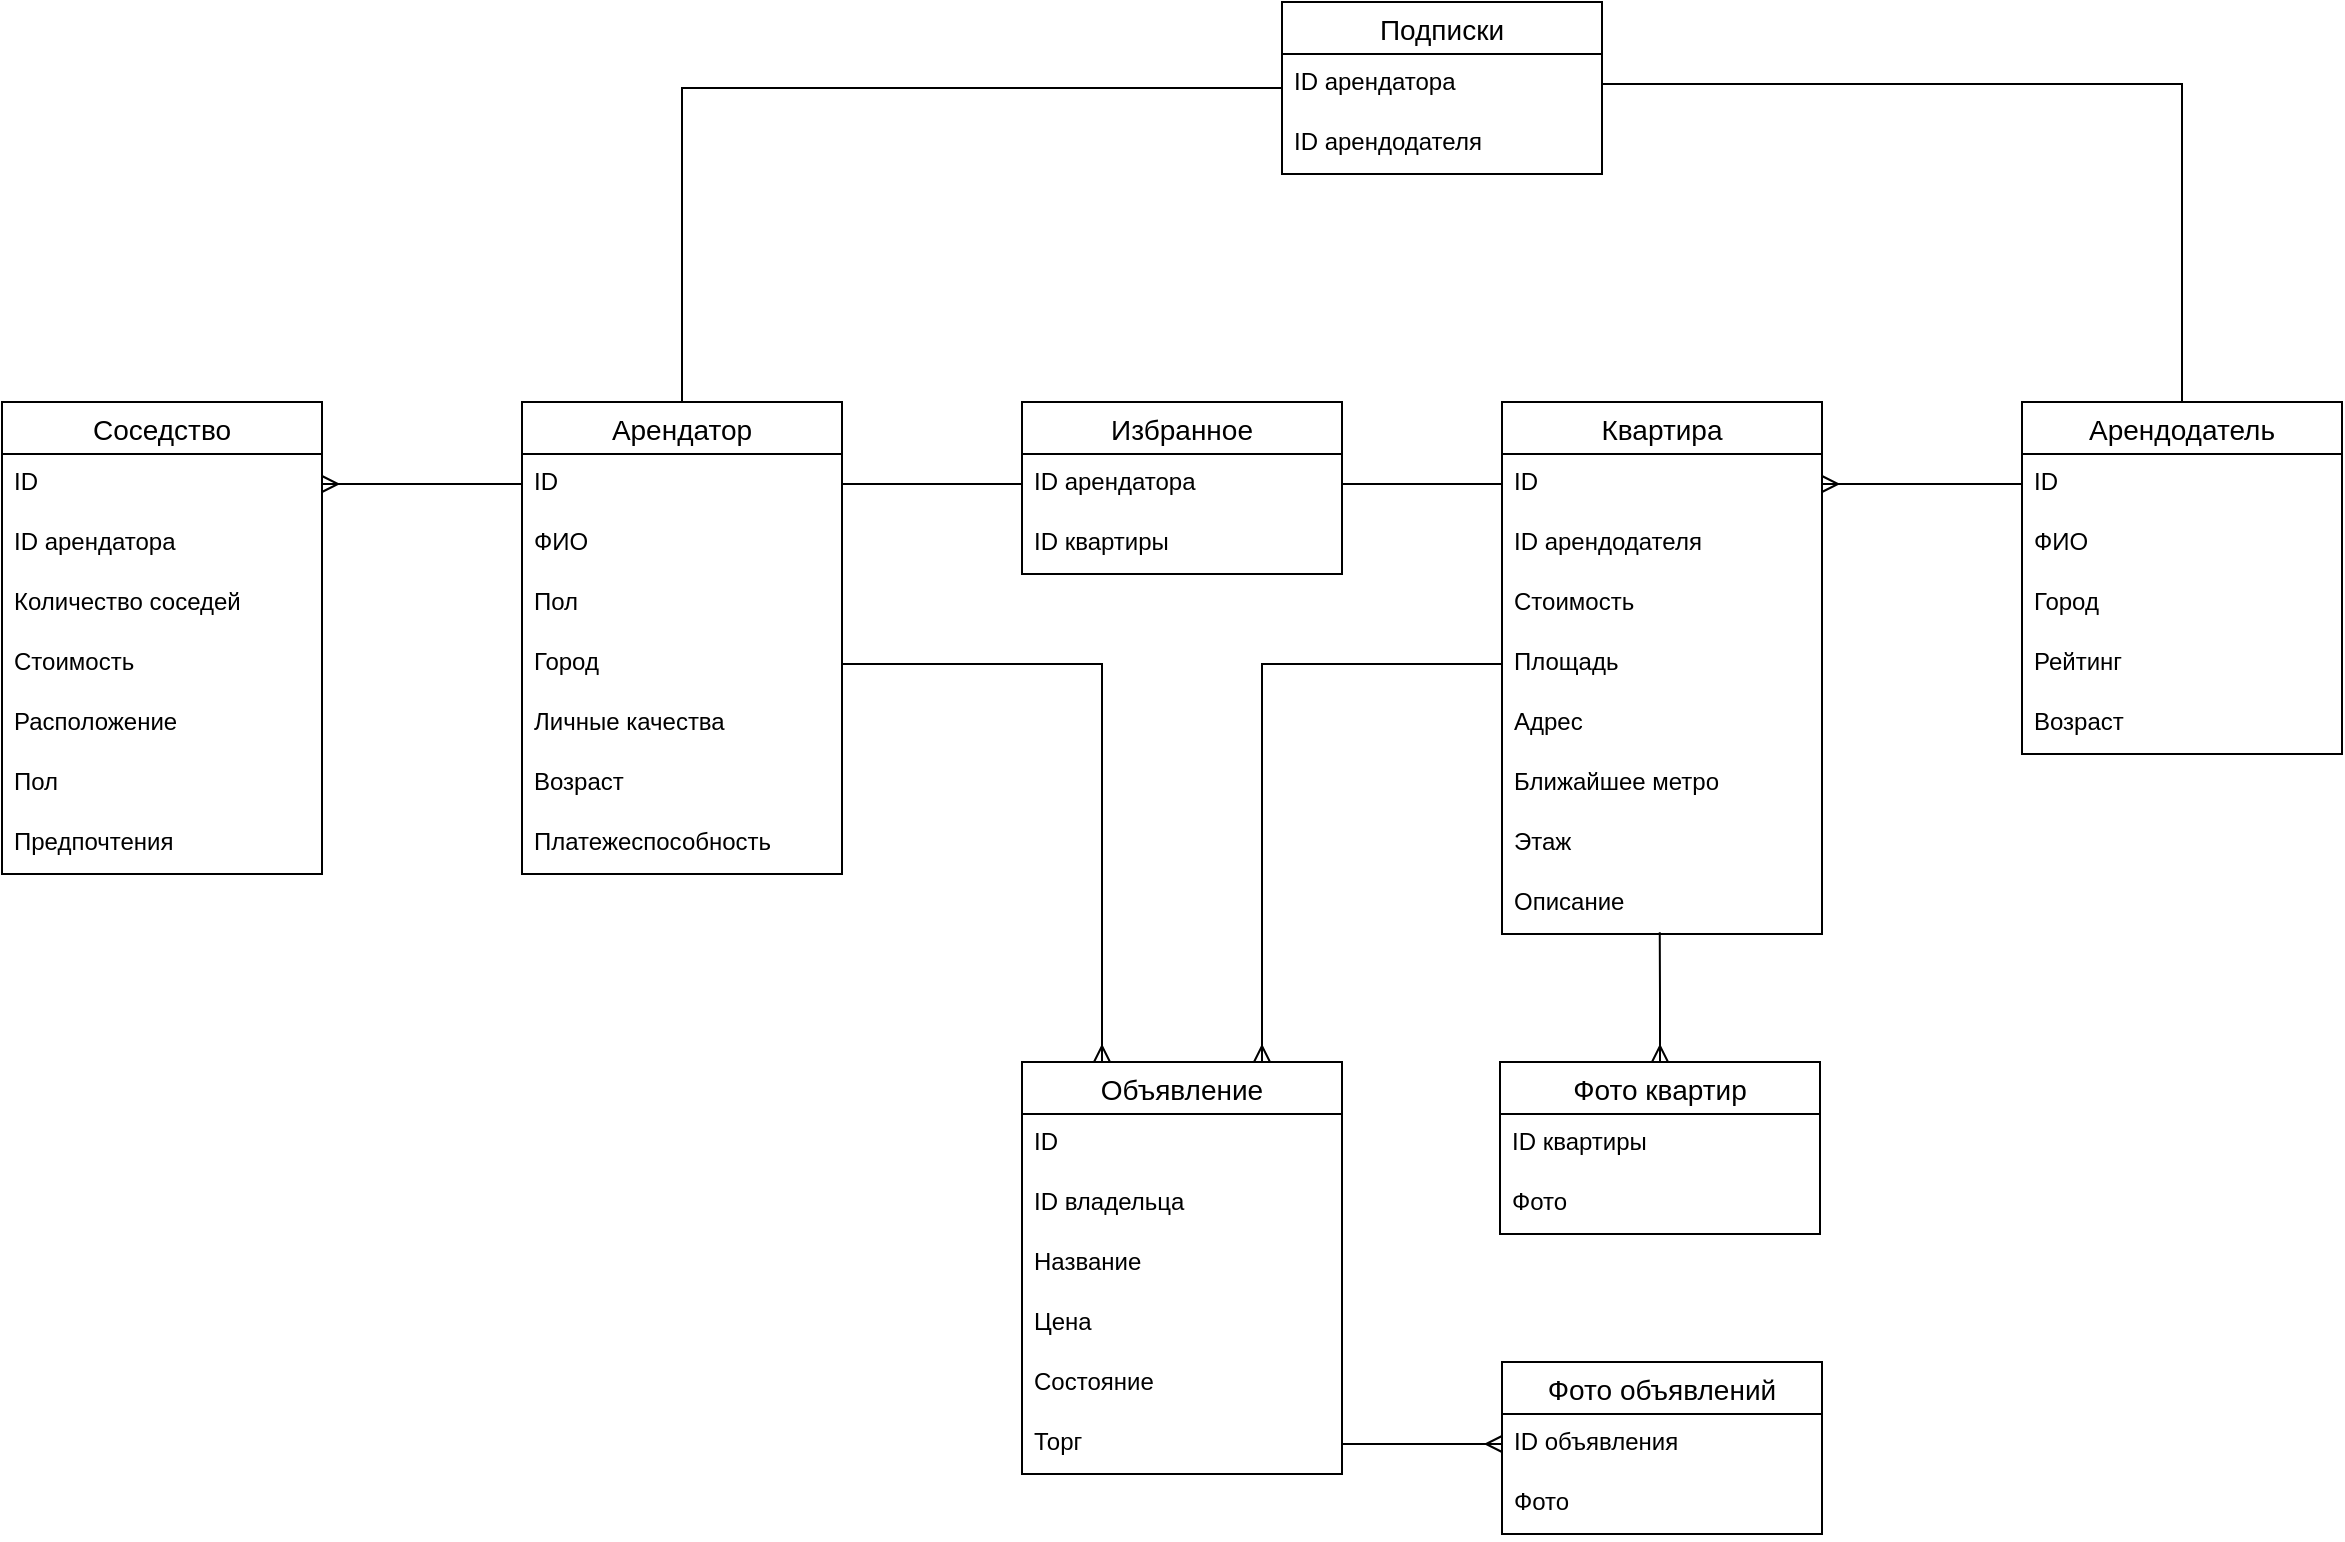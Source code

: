 <mxfile version="18.0.3" type="device" pages="3"><diagram id="zjkPYd_vIy5yPjEXHrSp" name="Страница 1"><mxGraphModel dx="2807" dy="643" grid="1" gridSize="10" guides="1" tooltips="1" connect="1" arrows="1" fold="1" page="1" pageScale="1" pageWidth="827" pageHeight="1169" math="0" shadow="0"><root><mxCell id="0"/><mxCell id="1" parent="0"/><mxCell id="1u8tI0p4ow4ukdIP2_q--1" value="Квартира" style="swimlane;fontStyle=0;childLayout=stackLayout;horizontal=1;startSize=26;horizontalStack=0;resizeParent=1;resizeParentMax=0;resizeLast=0;collapsible=1;marginBottom=0;align=center;fontSize=14;" parent="1" vertex="1"><mxGeometry x="-100" y="370" width="160" height="266" as="geometry"/></mxCell><mxCell id="1u8tI0p4ow4ukdIP2_q--3" value="ID" style="text;strokeColor=none;fillColor=none;spacingLeft=4;spacingRight=4;overflow=hidden;rotatable=0;points=[[0,0.5],[1,0.5]];portConstraint=eastwest;fontSize=12;" parent="1u8tI0p4ow4ukdIP2_q--1" vertex="1"><mxGeometry y="26" width="160" height="30" as="geometry"/></mxCell><mxCell id="1u8tI0p4ow4ukdIP2_q--48" value="ID арендодателя" style="text;strokeColor=none;fillColor=none;spacingLeft=4;spacingRight=4;overflow=hidden;rotatable=0;points=[[0,0.5],[1,0.5]];portConstraint=eastwest;fontSize=12;" parent="1u8tI0p4ow4ukdIP2_q--1" vertex="1"><mxGeometry y="56" width="160" height="30" as="geometry"/></mxCell><mxCell id="1u8tI0p4ow4ukdIP2_q--35" value="Стоимость" style="text;strokeColor=none;fillColor=none;spacingLeft=4;spacingRight=4;overflow=hidden;rotatable=0;points=[[0,0.5],[1,0.5]];portConstraint=eastwest;fontSize=12;" parent="1u8tI0p4ow4ukdIP2_q--1" vertex="1"><mxGeometry y="86" width="160" height="30" as="geometry"/></mxCell><mxCell id="1u8tI0p4ow4ukdIP2_q--4" value="Площадь" style="text;strokeColor=none;fillColor=none;spacingLeft=4;spacingRight=4;overflow=hidden;rotatable=0;points=[[0,0.5],[1,0.5]];portConstraint=eastwest;fontSize=12;" parent="1u8tI0p4ow4ukdIP2_q--1" vertex="1"><mxGeometry y="116" width="160" height="30" as="geometry"/></mxCell><mxCell id="1u8tI0p4ow4ukdIP2_q--38" value="Адрес" style="text;strokeColor=none;fillColor=none;spacingLeft=4;spacingRight=4;overflow=hidden;rotatable=0;points=[[0,0.5],[1,0.5]];portConstraint=eastwest;fontSize=12;" parent="1u8tI0p4ow4ukdIP2_q--1" vertex="1"><mxGeometry y="146" width="160" height="30" as="geometry"/></mxCell><mxCell id="1u8tI0p4ow4ukdIP2_q--39" value="Ближайшее метро" style="text;strokeColor=none;fillColor=none;spacingLeft=4;spacingRight=4;overflow=hidden;rotatable=0;points=[[0,0.5],[1,0.5]];portConstraint=eastwest;fontSize=12;" parent="1u8tI0p4ow4ukdIP2_q--1" vertex="1"><mxGeometry y="176" width="160" height="30" as="geometry"/></mxCell><mxCell id="1u8tI0p4ow4ukdIP2_q--40" value="Этаж" style="text;strokeColor=none;fillColor=none;spacingLeft=4;spacingRight=4;overflow=hidden;rotatable=0;points=[[0,0.5],[1,0.5]];portConstraint=eastwest;fontSize=12;" parent="1u8tI0p4ow4ukdIP2_q--1" vertex="1"><mxGeometry y="206" width="160" height="30" as="geometry"/></mxCell><mxCell id="1u8tI0p4ow4ukdIP2_q--41" value="Описание" style="text;strokeColor=none;fillColor=none;spacingLeft=4;spacingRight=4;overflow=hidden;rotatable=0;points=[[0,0.5],[1,0.5]];portConstraint=eastwest;fontSize=12;" parent="1u8tI0p4ow4ukdIP2_q--1" vertex="1"><mxGeometry y="236" width="160" height="30" as="geometry"/></mxCell><mxCell id="1u8tI0p4ow4ukdIP2_q--66" style="edgeStyle=orthogonalEdgeStyle;rounded=0;orthogonalLoop=1;jettySize=auto;html=1;exitX=0.5;exitY=0;exitDx=0;exitDy=0;entryX=0;entryY=0.5;entryDx=0;entryDy=0;startArrow=none;startFill=0;endArrow=none;endFill=0;" parent="1" source="1u8tI0p4ow4ukdIP2_q--5" target="1u8tI0p4ow4ukdIP2_q--43" edge="1"><mxGeometry relative="1" as="geometry"/></mxCell><mxCell id="1u8tI0p4ow4ukdIP2_q--5" value="Арендатор" style="swimlane;fontStyle=0;childLayout=stackLayout;horizontal=1;startSize=26;horizontalStack=0;resizeParent=1;resizeParentMax=0;resizeLast=0;collapsible=1;marginBottom=0;align=center;fontSize=14;" parent="1" vertex="1"><mxGeometry x="-590" y="370" width="160" height="236" as="geometry"/></mxCell><mxCell id="1u8tI0p4ow4ukdIP2_q--6" value="ID" style="text;strokeColor=none;fillColor=none;spacingLeft=4;spacingRight=4;overflow=hidden;rotatable=0;points=[[0,0.5],[1,0.5]];portConstraint=eastwest;fontSize=12;" parent="1u8tI0p4ow4ukdIP2_q--5" vertex="1"><mxGeometry y="26" width="160" height="30" as="geometry"/></mxCell><mxCell id="1u8tI0p4ow4ukdIP2_q--36" value="ФИО" style="text;strokeColor=none;fillColor=none;spacingLeft=4;spacingRight=4;overflow=hidden;rotatable=0;points=[[0,0.5],[1,0.5]];portConstraint=eastwest;fontSize=12;" parent="1u8tI0p4ow4ukdIP2_q--5" vertex="1"><mxGeometry y="56" width="160" height="30" as="geometry"/></mxCell><mxCell id="1u8tI0p4ow4ukdIP2_q--8" value="Пол" style="text;strokeColor=none;fillColor=none;spacingLeft=4;spacingRight=4;overflow=hidden;rotatable=0;points=[[0,0.5],[1,0.5]];portConstraint=eastwest;fontSize=12;" parent="1u8tI0p4ow4ukdIP2_q--5" vertex="1"><mxGeometry y="86" width="160" height="30" as="geometry"/></mxCell><mxCell id="1u8tI0p4ow4ukdIP2_q--25" value="Город" style="text;strokeColor=none;fillColor=none;spacingLeft=4;spacingRight=4;overflow=hidden;rotatable=0;points=[[0,0.5],[1,0.5]];portConstraint=eastwest;fontSize=12;" parent="1u8tI0p4ow4ukdIP2_q--5" vertex="1"><mxGeometry y="116" width="160" height="30" as="geometry"/></mxCell><mxCell id="1u8tI0p4ow4ukdIP2_q--26" value="Личные качества" style="text;strokeColor=none;fillColor=none;spacingLeft=4;spacingRight=4;overflow=hidden;rotatable=0;points=[[0,0.5],[1,0.5]];portConstraint=eastwest;fontSize=12;" parent="1u8tI0p4ow4ukdIP2_q--5" vertex="1"><mxGeometry y="146" width="160" height="30" as="geometry"/></mxCell><mxCell id="1u8tI0p4ow4ukdIP2_q--27" value="Возраст" style="text;strokeColor=none;fillColor=none;spacingLeft=4;spacingRight=4;overflow=hidden;rotatable=0;points=[[0,0.5],[1,0.5]];portConstraint=eastwest;fontSize=12;" parent="1u8tI0p4ow4ukdIP2_q--5" vertex="1"><mxGeometry y="176" width="160" height="30" as="geometry"/></mxCell><mxCell id="1u8tI0p4ow4ukdIP2_q--28" value="Платежеспособность" style="text;strokeColor=none;fillColor=none;spacingLeft=4;spacingRight=4;overflow=hidden;rotatable=0;points=[[0,0.5],[1,0.5]];portConstraint=eastwest;fontSize=12;" parent="1u8tI0p4ow4ukdIP2_q--5" vertex="1"><mxGeometry y="206" width="160" height="30" as="geometry"/></mxCell><mxCell id="1u8tI0p4ow4ukdIP2_q--9" value="Арендодатель" style="swimlane;fontStyle=0;childLayout=stackLayout;horizontal=1;startSize=26;horizontalStack=0;resizeParent=1;resizeParentMax=0;resizeLast=0;collapsible=1;marginBottom=0;align=center;fontSize=14;" parent="1" vertex="1"><mxGeometry x="160" y="370" width="160" height="176" as="geometry"/></mxCell><mxCell id="1u8tI0p4ow4ukdIP2_q--10" value="ID" style="text;strokeColor=none;fillColor=none;spacingLeft=4;spacingRight=4;overflow=hidden;rotatable=0;points=[[0,0.5],[1,0.5]];portConstraint=eastwest;fontSize=12;" parent="1u8tI0p4ow4ukdIP2_q--9" vertex="1"><mxGeometry y="26" width="160" height="30" as="geometry"/></mxCell><mxCell id="1u8tI0p4ow4ukdIP2_q--37" value="ФИО" style="text;strokeColor=none;fillColor=none;spacingLeft=4;spacingRight=4;overflow=hidden;rotatable=0;points=[[0,0.5],[1,0.5]];portConstraint=eastwest;fontSize=12;" parent="1u8tI0p4ow4ukdIP2_q--9" vertex="1"><mxGeometry y="56" width="160" height="30" as="geometry"/></mxCell><mxCell id="1u8tI0p4ow4ukdIP2_q--12" value="Город" style="text;strokeColor=none;fillColor=none;spacingLeft=4;spacingRight=4;overflow=hidden;rotatable=0;points=[[0,0.5],[1,0.5]];portConstraint=eastwest;fontSize=12;" parent="1u8tI0p4ow4ukdIP2_q--9" vertex="1"><mxGeometry y="86" width="160" height="30" as="geometry"/></mxCell><mxCell id="1u8tI0p4ow4ukdIP2_q--29" value="Рейтинг" style="text;strokeColor=none;fillColor=none;spacingLeft=4;spacingRight=4;overflow=hidden;rotatable=0;points=[[0,0.5],[1,0.5]];portConstraint=eastwest;fontSize=12;" parent="1u8tI0p4ow4ukdIP2_q--9" vertex="1"><mxGeometry y="116" width="160" height="30" as="geometry"/></mxCell><mxCell id="1u8tI0p4ow4ukdIP2_q--30" value="Возраст" style="text;strokeColor=none;fillColor=none;spacingLeft=4;spacingRight=4;overflow=hidden;rotatable=0;points=[[0,0.5],[1,0.5]];portConstraint=eastwest;fontSize=12;" parent="1u8tI0p4ow4ukdIP2_q--9" vertex="1"><mxGeometry y="146" width="160" height="30" as="geometry"/></mxCell><mxCell id="1u8tI0p4ow4ukdIP2_q--13" value="Соседство" style="swimlane;fontStyle=0;childLayout=stackLayout;horizontal=1;startSize=26;horizontalStack=0;resizeParent=1;resizeParentMax=0;resizeLast=0;collapsible=1;marginBottom=0;align=center;fontSize=14;" parent="1" vertex="1"><mxGeometry x="-850" y="370" width="160" height="236" as="geometry"/></mxCell><mxCell id="1u8tI0p4ow4ukdIP2_q--14" value="ID" style="text;strokeColor=none;fillColor=none;spacingLeft=4;spacingRight=4;overflow=hidden;rotatable=0;points=[[0,0.5],[1,0.5]];portConstraint=eastwest;fontSize=12;" parent="1u8tI0p4ow4ukdIP2_q--13" vertex="1"><mxGeometry y="26" width="160" height="30" as="geometry"/></mxCell><mxCell id="1u8tI0p4ow4ukdIP2_q--52" value="ID арендатора" style="text;strokeColor=none;fillColor=none;spacingLeft=4;spacingRight=4;overflow=hidden;rotatable=0;points=[[0,0.5],[1,0.5]];portConstraint=eastwest;fontSize=12;" parent="1u8tI0p4ow4ukdIP2_q--13" vertex="1"><mxGeometry y="56" width="160" height="30" as="geometry"/></mxCell><mxCell id="1u8tI0p4ow4ukdIP2_q--53" value="Количество соседей" style="text;strokeColor=none;fillColor=none;spacingLeft=4;spacingRight=4;overflow=hidden;rotatable=0;points=[[0,0.5],[1,0.5]];portConstraint=eastwest;fontSize=12;" parent="1u8tI0p4ow4ukdIP2_q--13" vertex="1"><mxGeometry y="86" width="160" height="30" as="geometry"/></mxCell><mxCell id="1u8tI0p4ow4ukdIP2_q--15" value="Стоимость" style="text;strokeColor=none;fillColor=none;spacingLeft=4;spacingRight=4;overflow=hidden;rotatable=0;points=[[0,0.5],[1,0.5]];portConstraint=eastwest;fontSize=12;" parent="1u8tI0p4ow4ukdIP2_q--13" vertex="1"><mxGeometry y="116" width="160" height="30" as="geometry"/></mxCell><mxCell id="1u8tI0p4ow4ukdIP2_q--16" value="Расположение" style="text;strokeColor=none;fillColor=none;spacingLeft=4;spacingRight=4;overflow=hidden;rotatable=0;points=[[0,0.5],[1,0.5]];portConstraint=eastwest;fontSize=12;" parent="1u8tI0p4ow4ukdIP2_q--13" vertex="1"><mxGeometry y="146" width="160" height="30" as="geometry"/></mxCell><mxCell id="1u8tI0p4ow4ukdIP2_q--42" value="Пол" style="text;strokeColor=none;fillColor=none;spacingLeft=4;spacingRight=4;overflow=hidden;rotatable=0;points=[[0,0.5],[1,0.5]];portConstraint=eastwest;fontSize=12;" parent="1u8tI0p4ow4ukdIP2_q--13" vertex="1"><mxGeometry y="176" width="160" height="30" as="geometry"/></mxCell><mxCell id="1u8tI0p4ow4ukdIP2_q--51" value="Предпочтения" style="text;strokeColor=none;fillColor=none;spacingLeft=4;spacingRight=4;overflow=hidden;rotatable=0;points=[[0,0.5],[1,0.5]];portConstraint=eastwest;fontSize=12;" parent="1u8tI0p4ow4ukdIP2_q--13" vertex="1"><mxGeometry y="206" width="160" height="30" as="geometry"/></mxCell><mxCell id="1u8tI0p4ow4ukdIP2_q--17" value="Избранное" style="swimlane;fontStyle=0;childLayout=stackLayout;horizontal=1;startSize=26;horizontalStack=0;resizeParent=1;resizeParentMax=0;resizeLast=0;collapsible=1;marginBottom=0;align=center;fontSize=14;" parent="1" vertex="1"><mxGeometry x="-340" y="370" width="160" height="86" as="geometry"/></mxCell><mxCell id="1u8tI0p4ow4ukdIP2_q--18" value="ID арендатора" style="text;strokeColor=none;fillColor=none;spacingLeft=4;spacingRight=4;overflow=hidden;rotatable=0;points=[[0,0.5],[1,0.5]];portConstraint=eastwest;fontSize=12;" parent="1u8tI0p4ow4ukdIP2_q--17" vertex="1"><mxGeometry y="26" width="160" height="30" as="geometry"/></mxCell><mxCell id="1u8tI0p4ow4ukdIP2_q--19" value="ID квартиры" style="text;strokeColor=none;fillColor=none;spacingLeft=4;spacingRight=4;overflow=hidden;rotatable=0;points=[[0,0.5],[1,0.5]];portConstraint=eastwest;fontSize=12;" parent="1u8tI0p4ow4ukdIP2_q--17" vertex="1"><mxGeometry y="56" width="160" height="30" as="geometry"/></mxCell><mxCell id="1u8tI0p4ow4ukdIP2_q--21" value="Объявление" style="swimlane;fontStyle=0;childLayout=stackLayout;horizontal=1;startSize=26;horizontalStack=0;resizeParent=1;resizeParentMax=0;resizeLast=0;collapsible=1;marginBottom=0;align=center;fontSize=14;" parent="1" vertex="1"><mxGeometry x="-340" y="700" width="160" height="206" as="geometry"/></mxCell><mxCell id="1u8tI0p4ow4ukdIP2_q--22" value="ID" style="text;strokeColor=none;fillColor=none;spacingLeft=4;spacingRight=4;overflow=hidden;rotatable=0;points=[[0,0.5],[1,0.5]];portConstraint=eastwest;fontSize=12;" parent="1u8tI0p4ow4ukdIP2_q--21" vertex="1"><mxGeometry y="26" width="160" height="30" as="geometry"/></mxCell><mxCell id="1u8tI0p4ow4ukdIP2_q--50" value="ID владельца" style="text;strokeColor=none;fillColor=none;spacingLeft=4;spacingRight=4;overflow=hidden;rotatable=0;points=[[0,0.5],[1,0.5]];portConstraint=eastwest;fontSize=12;" parent="1u8tI0p4ow4ukdIP2_q--21" vertex="1"><mxGeometry y="56" width="160" height="30" as="geometry"/></mxCell><mxCell id="1u8tI0p4ow4ukdIP2_q--49" value="Название" style="text;strokeColor=none;fillColor=none;spacingLeft=4;spacingRight=4;overflow=hidden;rotatable=0;points=[[0,0.5],[1,0.5]];portConstraint=eastwest;fontSize=12;" parent="1u8tI0p4ow4ukdIP2_q--21" vertex="1"><mxGeometry y="86" width="160" height="30" as="geometry"/></mxCell><mxCell id="1u8tI0p4ow4ukdIP2_q--23" value="Цена" style="text;strokeColor=none;fillColor=none;spacingLeft=4;spacingRight=4;overflow=hidden;rotatable=0;points=[[0,0.5],[1,0.5]];portConstraint=eastwest;fontSize=12;" parent="1u8tI0p4ow4ukdIP2_q--21" vertex="1"><mxGeometry y="116" width="160" height="30" as="geometry"/></mxCell><mxCell id="1u8tI0p4ow4ukdIP2_q--24" value="Состояние" style="text;strokeColor=none;fillColor=none;spacingLeft=4;spacingRight=4;overflow=hidden;rotatable=0;points=[[0,0.5],[1,0.5]];portConstraint=eastwest;fontSize=12;" parent="1u8tI0p4ow4ukdIP2_q--21" vertex="1"><mxGeometry y="146" width="160" height="30" as="geometry"/></mxCell><mxCell id="1u8tI0p4ow4ukdIP2_q--47" value="Торг" style="text;strokeColor=none;fillColor=none;spacingLeft=4;spacingRight=4;overflow=hidden;rotatable=0;points=[[0,0.5],[1,0.5]];portConstraint=eastwest;fontSize=12;" parent="1u8tI0p4ow4ukdIP2_q--21" vertex="1"><mxGeometry y="176" width="160" height="30" as="geometry"/></mxCell><mxCell id="1u8tI0p4ow4ukdIP2_q--63" style="edgeStyle=orthogonalEdgeStyle;rounded=0;orthogonalLoop=1;jettySize=auto;html=1;exitX=0.5;exitY=0;exitDx=0;exitDy=0;entryX=0.493;entryY=0.972;entryDx=0;entryDy=0;entryPerimeter=0;endArrow=none;endFill=0;startArrow=ERmany;startFill=0;" parent="1" source="1u8tI0p4ow4ukdIP2_q--31" target="1u8tI0p4ow4ukdIP2_q--41" edge="1"><mxGeometry relative="1" as="geometry"/></mxCell><mxCell id="1u8tI0p4ow4ukdIP2_q--31" value="Фото квартир" style="swimlane;fontStyle=0;childLayout=stackLayout;horizontal=1;startSize=26;horizontalStack=0;resizeParent=1;resizeParentMax=0;resizeLast=0;collapsible=1;marginBottom=0;align=center;fontSize=14;" parent="1" vertex="1"><mxGeometry x="-101" y="700" width="160" height="86" as="geometry"/></mxCell><mxCell id="1u8tI0p4ow4ukdIP2_q--32" value="ID квартиры" style="text;strokeColor=none;fillColor=none;spacingLeft=4;spacingRight=4;overflow=hidden;rotatable=0;points=[[0,0.5],[1,0.5]];portConstraint=eastwest;fontSize=12;" parent="1u8tI0p4ow4ukdIP2_q--31" vertex="1"><mxGeometry y="26" width="160" height="30" as="geometry"/></mxCell><mxCell id="1u8tI0p4ow4ukdIP2_q--33" value="Фото" style="text;strokeColor=none;fillColor=none;spacingLeft=4;spacingRight=4;overflow=hidden;rotatable=0;points=[[0,0.5],[1,0.5]];portConstraint=eastwest;fontSize=12;" parent="1u8tI0p4ow4ukdIP2_q--31" vertex="1"><mxGeometry y="56" width="160" height="30" as="geometry"/></mxCell><mxCell id="1u8tI0p4ow4ukdIP2_q--43" value="Подписки" style="swimlane;fontStyle=0;childLayout=stackLayout;horizontal=1;startSize=26;horizontalStack=0;resizeParent=1;resizeParentMax=0;resizeLast=0;collapsible=1;marginBottom=0;align=center;fontSize=14;" parent="1" vertex="1"><mxGeometry x="-210" y="170" width="160" height="86" as="geometry"/></mxCell><mxCell id="1u8tI0p4ow4ukdIP2_q--44" value="ID арендатора" style="text;strokeColor=none;fillColor=none;spacingLeft=4;spacingRight=4;overflow=hidden;rotatable=0;points=[[0,0.5],[1,0.5]];portConstraint=eastwest;fontSize=12;" parent="1u8tI0p4ow4ukdIP2_q--43" vertex="1"><mxGeometry y="26" width="160" height="30" as="geometry"/></mxCell><mxCell id="1u8tI0p4ow4ukdIP2_q--45" value="ID арендодателя" style="text;strokeColor=none;fillColor=none;spacingLeft=4;spacingRight=4;overflow=hidden;rotatable=0;points=[[0,0.5],[1,0.5]];portConstraint=eastwest;fontSize=12;" parent="1u8tI0p4ow4ukdIP2_q--43" vertex="1"><mxGeometry y="56" width="160" height="30" as="geometry"/></mxCell><mxCell id="1u8tI0p4ow4ukdIP2_q--54" value="Фото объявлений" style="swimlane;fontStyle=0;childLayout=stackLayout;horizontal=1;startSize=26;horizontalStack=0;resizeParent=1;resizeParentMax=0;resizeLast=0;collapsible=1;marginBottom=0;align=center;fontSize=14;" parent="1" vertex="1"><mxGeometry x="-100" y="850" width="160" height="86" as="geometry"/></mxCell><mxCell id="1u8tI0p4ow4ukdIP2_q--55" value="ID объявления" style="text;strokeColor=none;fillColor=none;spacingLeft=4;spacingRight=4;overflow=hidden;rotatable=0;points=[[0,0.5],[1,0.5]];portConstraint=eastwest;fontSize=12;" parent="1u8tI0p4ow4ukdIP2_q--54" vertex="1"><mxGeometry y="26" width="160" height="30" as="geometry"/></mxCell><mxCell id="1u8tI0p4ow4ukdIP2_q--56" value="Фото" style="text;strokeColor=none;fillColor=none;spacingLeft=4;spacingRight=4;overflow=hidden;rotatable=0;points=[[0,0.5],[1,0.5]];portConstraint=eastwest;fontSize=12;" parent="1u8tI0p4ow4ukdIP2_q--54" vertex="1"><mxGeometry y="56" width="160" height="30" as="geometry"/></mxCell><mxCell id="1u8tI0p4ow4ukdIP2_q--61" value="" style="edgeStyle=entityRelationEdgeStyle;fontSize=12;html=1;endArrow=ERmany;rounded=0;exitX=0;exitY=0.5;exitDx=0;exitDy=0;endFill=0;" parent="1" source="1u8tI0p4ow4ukdIP2_q--10" target="1u8tI0p4ow4ukdIP2_q--3" edge="1"><mxGeometry width="100" height="100" relative="1" as="geometry"><mxPoint x="180" y="310" as="sourcePoint"/><mxPoint x="170" y="330" as="targetPoint"/></mxGeometry></mxCell><mxCell id="1u8tI0p4ow4ukdIP2_q--64" style="edgeStyle=orthogonalEdgeStyle;rounded=0;orthogonalLoop=1;jettySize=auto;html=1;exitX=1;exitY=0.5;exitDx=0;exitDy=0;entryX=0;entryY=0.5;entryDx=0;entryDy=0;endArrow=none;endFill=0;" parent="1" source="1u8tI0p4ow4ukdIP2_q--6" target="1u8tI0p4ow4ukdIP2_q--18" edge="1"><mxGeometry relative="1" as="geometry"/></mxCell><mxCell id="1u8tI0p4ow4ukdIP2_q--65" style="edgeStyle=orthogonalEdgeStyle;rounded=0;orthogonalLoop=1;jettySize=auto;html=1;exitX=0;exitY=0.5;exitDx=0;exitDy=0;entryX=1;entryY=0.5;entryDx=0;entryDy=0;endArrow=none;endFill=0;" parent="1" source="1u8tI0p4ow4ukdIP2_q--3" target="1u8tI0p4ow4ukdIP2_q--18" edge="1"><mxGeometry relative="1" as="geometry"/></mxCell><mxCell id="1u8tI0p4ow4ukdIP2_q--67" style="edgeStyle=orthogonalEdgeStyle;rounded=0;orthogonalLoop=1;jettySize=auto;html=1;exitX=1;exitY=0.5;exitDx=0;exitDy=0;entryX=0.5;entryY=0;entryDx=0;entryDy=0;startArrow=none;startFill=0;endArrow=none;endFill=0;" parent="1" source="1u8tI0p4ow4ukdIP2_q--44" target="1u8tI0p4ow4ukdIP2_q--9" edge="1"><mxGeometry relative="1" as="geometry"/></mxCell><mxCell id="1u8tI0p4ow4ukdIP2_q--68" style="edgeStyle=orthogonalEdgeStyle;rounded=0;orthogonalLoop=1;jettySize=auto;html=1;exitX=0;exitY=0.5;exitDx=0;exitDy=0;startArrow=none;startFill=0;endArrow=ERmany;endFill=0;" parent="1" source="1u8tI0p4ow4ukdIP2_q--6" edge="1"><mxGeometry relative="1" as="geometry"><mxPoint x="-690" y="411" as="targetPoint"/></mxGeometry></mxCell><mxCell id="1u8tI0p4ow4ukdIP2_q--69" style="edgeStyle=orthogonalEdgeStyle;rounded=0;orthogonalLoop=1;jettySize=auto;html=1;exitX=0;exitY=0.5;exitDx=0;exitDy=0;entryX=0.75;entryY=0;entryDx=0;entryDy=0;startArrow=none;startFill=0;endArrow=ERmany;endFill=0;" parent="1" source="1u8tI0p4ow4ukdIP2_q--4" target="1u8tI0p4ow4ukdIP2_q--21" edge="1"><mxGeometry relative="1" as="geometry"/></mxCell><mxCell id="1u8tI0p4ow4ukdIP2_q--70" style="edgeStyle=orthogonalEdgeStyle;rounded=0;orthogonalLoop=1;jettySize=auto;html=1;entryX=0.25;entryY=0;entryDx=0;entryDy=0;startArrow=none;startFill=0;endArrow=ERmany;endFill=0;exitX=1;exitY=0.5;exitDx=0;exitDy=0;" parent="1" source="1u8tI0p4ow4ukdIP2_q--25" target="1u8tI0p4ow4ukdIP2_q--21" edge="1"><mxGeometry relative="1" as="geometry"><mxPoint x="-520" y="610" as="sourcePoint"/></mxGeometry></mxCell><mxCell id="1u8tI0p4ow4ukdIP2_q--71" style="edgeStyle=orthogonalEdgeStyle;rounded=0;orthogonalLoop=1;jettySize=auto;html=1;exitX=1;exitY=0.5;exitDx=0;exitDy=0;entryX=0;entryY=0.5;entryDx=0;entryDy=0;startArrow=none;startFill=0;endArrow=ERmany;endFill=0;" parent="1" source="1u8tI0p4ow4ukdIP2_q--47" target="1u8tI0p4ow4ukdIP2_q--55" edge="1"><mxGeometry relative="1" as="geometry"/></mxCell></root></mxGraphModel></diagram><diagram id="ymfxbyTiZ6-FJpYtOn89" name="Страница 2"><mxGraphModel dx="5806" dy="2316" grid="1" gridSize="10" guides="1" tooltips="1" connect="1" arrows="1" fold="1" page="1" pageScale="1" pageWidth="827" pageHeight="1169" math="0" shadow="0"><root><mxCell id="0"/><mxCell id="1" parent="0"/><mxCell id="oReQ7TI8xnHCd7LBJNfI-77" style="edgeStyle=orthogonalEdgeStyle;rounded=0;orthogonalLoop=1;jettySize=auto;html=1;exitX=0.5;exitY=0;exitDx=0;exitDy=0;entryX=0;entryY=0.5;entryDx=0;entryDy=0;endArrow=none;endFill=0;" edge="1" parent="1" source="oReQ7TI8xnHCd7LBJNfI-86" target="oReQ7TI8xnHCd7LBJNfI-70"><mxGeometry relative="1" as="geometry"><mxPoint x="-1380" y="650" as="sourcePoint"/></mxGeometry></mxCell><mxCell id="oReQ7TI8xnHCd7LBJNfI-70" value="ID" style="ellipse;whiteSpace=wrap;html=1;" vertex="1" parent="1"><mxGeometry x="-1290" y="552" width="160" height="54" as="geometry"/></mxCell><mxCell id="oReQ7TI8xnHCd7LBJNfI-78" style="edgeStyle=orthogonalEdgeStyle;rounded=0;orthogonalLoop=1;jettySize=auto;html=1;exitX=0;exitY=0.5;exitDx=0;exitDy=0;endArrow=none;endFill=0;" edge="1" parent="1" source="oReQ7TI8xnHCd7LBJNfI-71"><mxGeometry relative="1" as="geometry"><mxPoint x="-1380" y="580" as="targetPoint"/></mxGeometry></mxCell><mxCell id="oReQ7TI8xnHCd7LBJNfI-71" value="ID арендатора" style="ellipse;whiteSpace=wrap;html=1;" vertex="1" parent="1"><mxGeometry x="-1290" y="458" width="160" height="60" as="geometry"/></mxCell><mxCell id="oReQ7TI8xnHCd7LBJNfI-79" style="edgeStyle=orthogonalEdgeStyle;rounded=0;orthogonalLoop=1;jettySize=auto;html=1;exitX=0;exitY=0.5;exitDx=0;exitDy=0;endArrow=none;endFill=0;" edge="1" parent="1" source="oReQ7TI8xnHCd7LBJNfI-72"><mxGeometry relative="1" as="geometry"><mxPoint x="-1380" y="490.0" as="targetPoint"/></mxGeometry></mxCell><mxCell id="oReQ7TI8xnHCd7LBJNfI-72" value="Количество соседей" style="ellipse;whiteSpace=wrap;html=1;" vertex="1" parent="1"><mxGeometry x="-1290" y="360" width="160" height="60" as="geometry"/></mxCell><mxCell id="oReQ7TI8xnHCd7LBJNfI-80" style="edgeStyle=orthogonalEdgeStyle;rounded=0;orthogonalLoop=1;jettySize=auto;html=1;exitX=0;exitY=0.5;exitDx=0;exitDy=0;endArrow=none;endFill=0;" edge="1" parent="1" source="oReQ7TI8xnHCd7LBJNfI-73"><mxGeometry relative="1" as="geometry"><mxPoint x="-1380" y="390.0" as="targetPoint"/></mxGeometry></mxCell><mxCell id="oReQ7TI8xnHCd7LBJNfI-73" value="Стоимость" style="ellipse;whiteSpace=wrap;html=1;" vertex="1" parent="1"><mxGeometry x="-1290" y="270" width="160" height="60" as="geometry"/></mxCell><mxCell id="oReQ7TI8xnHCd7LBJNfI-81" style="edgeStyle=orthogonalEdgeStyle;rounded=0;orthogonalLoop=1;jettySize=auto;html=1;exitX=0;exitY=0.5;exitDx=0;exitDy=0;endArrow=none;endFill=0;" edge="1" parent="1" source="oReQ7TI8xnHCd7LBJNfI-74"><mxGeometry relative="1" as="geometry"><mxPoint x="-1380" y="300" as="targetPoint"/></mxGeometry></mxCell><mxCell id="oReQ7TI8xnHCd7LBJNfI-74" value="Расположение" style="ellipse;whiteSpace=wrap;html=1;" vertex="1" parent="1"><mxGeometry x="-1290" y="180" width="160" height="60" as="geometry"/></mxCell><mxCell id="oReQ7TI8xnHCd7LBJNfI-82" style="edgeStyle=orthogonalEdgeStyle;rounded=0;orthogonalLoop=1;jettySize=auto;html=1;exitX=0;exitY=0.5;exitDx=0;exitDy=0;endArrow=none;endFill=0;" edge="1" parent="1" source="oReQ7TI8xnHCd7LBJNfI-75"><mxGeometry relative="1" as="geometry"><mxPoint x="-1380" y="210" as="targetPoint"/></mxGeometry></mxCell><mxCell id="oReQ7TI8xnHCd7LBJNfI-75" value="Пол" style="ellipse;whiteSpace=wrap;html=1;" vertex="1" parent="1"><mxGeometry x="-1290" y="90" width="160" height="60" as="geometry"/></mxCell><mxCell id="oReQ7TI8xnHCd7LBJNfI-83" style="edgeStyle=orthogonalEdgeStyle;rounded=0;orthogonalLoop=1;jettySize=auto;html=1;exitX=0;exitY=0.5;exitDx=0;exitDy=0;endArrow=none;endFill=0;" edge="1" parent="1" source="oReQ7TI8xnHCd7LBJNfI-76"><mxGeometry relative="1" as="geometry"><mxPoint x="-1380" y="120" as="targetPoint"/></mxGeometry></mxCell><mxCell id="oReQ7TI8xnHCd7LBJNfI-76" value="Предпочтения" style="ellipse;whiteSpace=wrap;html=1;" vertex="1" parent="1"><mxGeometry x="-1290" width="160" height="64" as="geometry"/></mxCell><mxCell id="oReQ7TI8xnHCd7LBJNfI-101" style="edgeStyle=orthogonalEdgeStyle;rounded=0;orthogonalLoop=1;jettySize=auto;html=1;exitX=0.5;exitY=0;exitDx=0;exitDy=0;entryX=0;entryY=0.5;entryDx=0;entryDy=0;endArrow=none;endFill=0;" edge="1" parent="1" source="oReQ7TI8xnHCd7LBJNfI-84" target="oReQ7TI8xnHCd7LBJNfI-92"><mxGeometry relative="1" as="geometry"/></mxCell><mxCell id="oReQ7TI8xnHCd7LBJNfI-127" style="edgeStyle=orthogonalEdgeStyle;rounded=0;orthogonalLoop=1;jettySize=auto;html=1;exitX=1;exitY=0.5;exitDx=0;exitDy=0;entryX=0;entryY=0.5;entryDx=0;entryDy=0;endArrow=none;endFill=0;" edge="1" parent="1" source="oReQ7TI8xnHCd7LBJNfI-84" target="oReQ7TI8xnHCd7LBJNfI-126"><mxGeometry relative="1" as="geometry"/></mxCell><mxCell id="oReQ7TI8xnHCd7LBJNfI-136" style="edgeStyle=orthogonalEdgeStyle;rounded=0;orthogonalLoop=1;jettySize=auto;html=1;exitX=0.5;exitY=1;exitDx=0;exitDy=0;entryX=0;entryY=0.5;entryDx=0;entryDy=0;endArrow=none;endFill=0;" edge="1" parent="1" source="oReQ7TI8xnHCd7LBJNfI-84" target="oReQ7TI8xnHCd7LBJNfI-135"><mxGeometry relative="1" as="geometry"/></mxCell><mxCell id="oReQ7TI8xnHCd7LBJNfI-182" style="edgeStyle=orthogonalEdgeStyle;rounded=0;orthogonalLoop=1;jettySize=auto;html=1;exitX=0.75;exitY=1;exitDx=0;exitDy=0;entryX=0;entryY=0.5;entryDx=0;entryDy=0;endArrow=none;endFill=0;" edge="1" parent="1" source="oReQ7TI8xnHCd7LBJNfI-84" target="oReQ7TI8xnHCd7LBJNfI-166"><mxGeometry relative="1" as="geometry"><Array as="points"><mxPoint x="-729" y="810"/><mxPoint x="20" y="810"/></Array></mxGeometry></mxCell><mxCell id="oReQ7TI8xnHCd7LBJNfI-84" value="Арендатор" style="rounded=0;whiteSpace=wrap;html=1;" vertex="1" parent="1"><mxGeometry x="-849" y="660" width="160" height="70" as="geometry"/></mxCell><mxCell id="oReQ7TI8xnHCd7LBJNfI-86" value="Объявление о соседстве" style="shape=ext;margin=3;double=1;whiteSpace=wrap;html=1;align=center;" vertex="1" parent="1"><mxGeometry x="-1460" y="660" width="160" height="70" as="geometry"/></mxCell><mxCell id="oReQ7TI8xnHCd7LBJNfI-88" style="edgeStyle=orthogonalEdgeStyle;rounded=0;orthogonalLoop=1;jettySize=auto;html=1;exitX=0;exitY=0.5;exitDx=0;exitDy=0;entryX=1;entryY=0.5;entryDx=0;entryDy=0;endArrow=none;endFill=0;" edge="1" parent="1" source="oReQ7TI8xnHCd7LBJNfI-87" target="oReQ7TI8xnHCd7LBJNfI-86"><mxGeometry relative="1" as="geometry"/></mxCell><mxCell id="oReQ7TI8xnHCd7LBJNfI-90" style="edgeStyle=orthogonalEdgeStyle;rounded=0;orthogonalLoop=1;jettySize=auto;html=1;exitX=1;exitY=0.5;exitDx=0;exitDy=0;entryX=0;entryY=0.5;entryDx=0;entryDy=0;endArrow=none;endFill=0;" edge="1" parent="1" source="oReQ7TI8xnHCd7LBJNfI-87" target="oReQ7TI8xnHCd7LBJNfI-84"><mxGeometry relative="1" as="geometry"/></mxCell><mxCell id="oReQ7TI8xnHCd7LBJNfI-87" value="Выкладывает" style="shape=rhombus;double=1;perimeter=rhombusPerimeter;whiteSpace=wrap;html=1;align=center;" vertex="1" parent="1"><mxGeometry x="-1157" y="660" width="170" height="70" as="geometry"/></mxCell><mxCell id="oReQ7TI8xnHCd7LBJNfI-89" value="N" style="text;html=1;strokeColor=none;fillColor=none;align=center;verticalAlign=middle;whiteSpace=wrap;rounded=0;" vertex="1" parent="1"><mxGeometry x="-1310" y="670" width="60" height="30" as="geometry"/></mxCell><mxCell id="oReQ7TI8xnHCd7LBJNfI-91" value="1" style="text;html=1;strokeColor=none;fillColor=none;align=center;verticalAlign=middle;whiteSpace=wrap;rounded=0;" vertex="1" parent="1"><mxGeometry x="-895" y="670" width="60" height="30" as="geometry"/></mxCell><mxCell id="oReQ7TI8xnHCd7LBJNfI-92" value="ID" style="ellipse;whiteSpace=wrap;html=1;" vertex="1" parent="1"><mxGeometry x="-709" y="552" width="160" height="54" as="geometry"/></mxCell><mxCell id="oReQ7TI8xnHCd7LBJNfI-104" style="edgeStyle=orthogonalEdgeStyle;rounded=0;orthogonalLoop=1;jettySize=auto;html=1;exitX=0;exitY=0.5;exitDx=0;exitDy=0;endArrow=none;endFill=0;" edge="1" parent="1" source="oReQ7TI8xnHCd7LBJNfI-93"><mxGeometry relative="1" as="geometry"><mxPoint x="-769" y="580" as="targetPoint"/></mxGeometry></mxCell><mxCell id="oReQ7TI8xnHCd7LBJNfI-93" value="ФИО" style="ellipse;whiteSpace=wrap;html=1;" vertex="1" parent="1"><mxGeometry x="-709" y="461" width="160" height="54" as="geometry"/></mxCell><mxCell id="oReQ7TI8xnHCd7LBJNfI-105" style="edgeStyle=orthogonalEdgeStyle;rounded=0;orthogonalLoop=1;jettySize=auto;html=1;exitX=0;exitY=0.5;exitDx=0;exitDy=0;endArrow=none;endFill=0;" edge="1" parent="1" source="oReQ7TI8xnHCd7LBJNfI-94"><mxGeometry relative="1" as="geometry"><mxPoint x="-769" y="490" as="targetPoint"/></mxGeometry></mxCell><mxCell id="oReQ7TI8xnHCd7LBJNfI-94" value="Пол" style="ellipse;whiteSpace=wrap;html=1;" vertex="1" parent="1"><mxGeometry x="-709" y="363" width="160" height="54" as="geometry"/></mxCell><mxCell id="oReQ7TI8xnHCd7LBJNfI-106" style="edgeStyle=orthogonalEdgeStyle;rounded=0;orthogonalLoop=1;jettySize=auto;html=1;exitX=0;exitY=0.5;exitDx=0;exitDy=0;endArrow=none;endFill=0;" edge="1" parent="1" source="oReQ7TI8xnHCd7LBJNfI-95"><mxGeometry relative="1" as="geometry"><mxPoint x="-769" y="390" as="targetPoint"/></mxGeometry></mxCell><mxCell id="oReQ7TI8xnHCd7LBJNfI-95" value="Город" style="ellipse;whiteSpace=wrap;html=1;" vertex="1" parent="1"><mxGeometry x="-709" y="273" width="160" height="54" as="geometry"/></mxCell><mxCell id="oReQ7TI8xnHCd7LBJNfI-107" style="edgeStyle=orthogonalEdgeStyle;rounded=0;orthogonalLoop=1;jettySize=auto;html=1;exitX=0;exitY=0.5;exitDx=0;exitDy=0;endArrow=none;endFill=0;" edge="1" parent="1" source="oReQ7TI8xnHCd7LBJNfI-96"><mxGeometry relative="1" as="geometry"><mxPoint x="-769" y="300" as="targetPoint"/></mxGeometry></mxCell><mxCell id="oReQ7TI8xnHCd7LBJNfI-96" value="Личные качества" style="ellipse;whiteSpace=wrap;html=1;" vertex="1" parent="1"><mxGeometry x="-709" y="183" width="160" height="54" as="geometry"/></mxCell><mxCell id="oReQ7TI8xnHCd7LBJNfI-108" style="edgeStyle=orthogonalEdgeStyle;rounded=0;orthogonalLoop=1;jettySize=auto;html=1;exitX=0;exitY=0.5;exitDx=0;exitDy=0;endArrow=none;endFill=0;" edge="1" parent="1" source="oReQ7TI8xnHCd7LBJNfI-97"><mxGeometry relative="1" as="geometry"><mxPoint x="-769" y="210" as="targetPoint"/></mxGeometry></mxCell><mxCell id="oReQ7TI8xnHCd7LBJNfI-97" value="Возраст" style="ellipse;whiteSpace=wrap;html=1;" vertex="1" parent="1"><mxGeometry x="-709" y="93" width="160" height="54" as="geometry"/></mxCell><mxCell id="oReQ7TI8xnHCd7LBJNfI-109" style="edgeStyle=orthogonalEdgeStyle;rounded=0;orthogonalLoop=1;jettySize=auto;html=1;exitX=0;exitY=0.5;exitDx=0;exitDy=0;endArrow=none;endFill=0;" edge="1" parent="1" source="oReQ7TI8xnHCd7LBJNfI-98"><mxGeometry relative="1" as="geometry"><mxPoint x="-769" y="120" as="targetPoint"/></mxGeometry></mxCell><mxCell id="oReQ7TI8xnHCd7LBJNfI-98" value="Платежеспособность" style="ellipse;whiteSpace=wrap;html=1;" vertex="1" parent="1"><mxGeometry x="-709" y="5" width="160" height="54" as="geometry"/></mxCell><mxCell id="oReQ7TI8xnHCd7LBJNfI-110" style="edgeStyle=orthogonalEdgeStyle;rounded=0;orthogonalLoop=1;jettySize=auto;html=1;exitX=0.5;exitY=0;exitDx=0;exitDy=0;entryX=0;entryY=0.5;entryDx=0;entryDy=0;endArrow=none;endFill=0;" edge="1" parent="1" source="oReQ7TI8xnHCd7LBJNfI-111" target="oReQ7TI8xnHCd7LBJNfI-113"><mxGeometry relative="1" as="geometry"/></mxCell><mxCell id="oReQ7TI8xnHCd7LBJNfI-138" style="edgeStyle=orthogonalEdgeStyle;rounded=0;orthogonalLoop=1;jettySize=auto;html=1;exitX=0.5;exitY=1;exitDx=0;exitDy=0;entryX=1;entryY=0.5;entryDx=0;entryDy=0;endArrow=none;endFill=0;" edge="1" parent="1" source="oReQ7TI8xnHCd7LBJNfI-111" target="oReQ7TI8xnHCd7LBJNfI-137"><mxGeometry relative="1" as="geometry"/></mxCell><mxCell id="oReQ7TI8xnHCd7LBJNfI-167" style="edgeStyle=orthogonalEdgeStyle;rounded=0;orthogonalLoop=1;jettySize=auto;html=1;exitX=1;exitY=0.5;exitDx=0;exitDy=0;entryX=0.5;entryY=0;entryDx=0;entryDy=0;endArrow=none;endFill=0;" edge="1" parent="1" source="oReQ7TI8xnHCd7LBJNfI-111" target="oReQ7TI8xnHCd7LBJNfI-166"><mxGeometry relative="1" as="geometry"/></mxCell><mxCell id="oReQ7TI8xnHCd7LBJNfI-111" value="Арендодатель" style="rounded=0;whiteSpace=wrap;html=1;" vertex="1" parent="1"><mxGeometry x="-200" y="660" width="160" height="70" as="geometry"/></mxCell><mxCell id="oReQ7TI8xnHCd7LBJNfI-112" value="1" style="text;html=1;strokeColor=none;fillColor=none;align=center;verticalAlign=middle;whiteSpace=wrap;rounded=0;" vertex="1" parent="1"><mxGeometry x="-250" y="670" width="60" height="30" as="geometry"/></mxCell><mxCell id="oReQ7TI8xnHCd7LBJNfI-113" value="ID" style="ellipse;whiteSpace=wrap;html=1;" vertex="1" parent="1"><mxGeometry x="-60" y="552" width="160" height="54" as="geometry"/></mxCell><mxCell id="oReQ7TI8xnHCd7LBJNfI-114" style="edgeStyle=orthogonalEdgeStyle;rounded=0;orthogonalLoop=1;jettySize=auto;html=1;exitX=0;exitY=0.5;exitDx=0;exitDy=0;endArrow=none;endFill=0;" edge="1" parent="1" source="oReQ7TI8xnHCd7LBJNfI-115"><mxGeometry relative="1" as="geometry"><mxPoint x="-120" y="580" as="targetPoint"/></mxGeometry></mxCell><mxCell id="oReQ7TI8xnHCd7LBJNfI-115" value="ФИО" style="ellipse;whiteSpace=wrap;html=1;" vertex="1" parent="1"><mxGeometry x="-60" y="461" width="160" height="54" as="geometry"/></mxCell><mxCell id="oReQ7TI8xnHCd7LBJNfI-116" style="edgeStyle=orthogonalEdgeStyle;rounded=0;orthogonalLoop=1;jettySize=auto;html=1;exitX=0;exitY=0.5;exitDx=0;exitDy=0;endArrow=none;endFill=0;" edge="1" parent="1" source="oReQ7TI8xnHCd7LBJNfI-117"><mxGeometry relative="1" as="geometry"><mxPoint x="-120" y="490" as="targetPoint"/></mxGeometry></mxCell><mxCell id="oReQ7TI8xnHCd7LBJNfI-117" value="Город" style="ellipse;whiteSpace=wrap;html=1;" vertex="1" parent="1"><mxGeometry x="-60" y="363" width="160" height="54" as="geometry"/></mxCell><mxCell id="oReQ7TI8xnHCd7LBJNfI-118" style="edgeStyle=orthogonalEdgeStyle;rounded=0;orthogonalLoop=1;jettySize=auto;html=1;exitX=0;exitY=0.5;exitDx=0;exitDy=0;endArrow=none;endFill=0;" edge="1" parent="1" source="oReQ7TI8xnHCd7LBJNfI-119"><mxGeometry relative="1" as="geometry"><mxPoint x="-120" y="390" as="targetPoint"/></mxGeometry></mxCell><mxCell id="oReQ7TI8xnHCd7LBJNfI-119" value="Рейтинг" style="ellipse;whiteSpace=wrap;html=1;" vertex="1" parent="1"><mxGeometry x="-60" y="273" width="160" height="54" as="geometry"/></mxCell><mxCell id="oReQ7TI8xnHCd7LBJNfI-120" style="edgeStyle=orthogonalEdgeStyle;rounded=0;orthogonalLoop=1;jettySize=auto;html=1;exitX=0;exitY=0.5;exitDx=0;exitDy=0;endArrow=none;endFill=0;" edge="1" parent="1" source="oReQ7TI8xnHCd7LBJNfI-121"><mxGeometry relative="1" as="geometry"><mxPoint x="-120" y="300" as="targetPoint"/></mxGeometry></mxCell><mxCell id="oReQ7TI8xnHCd7LBJNfI-121" value="Возраст" style="ellipse;whiteSpace=wrap;html=1;" vertex="1" parent="1"><mxGeometry x="-60" y="183" width="160" height="54" as="geometry"/></mxCell><mxCell id="oReQ7TI8xnHCd7LBJNfI-128" style="edgeStyle=orthogonalEdgeStyle;rounded=0;orthogonalLoop=1;jettySize=auto;html=1;exitX=1;exitY=0.5;exitDx=0;exitDy=0;entryX=0;entryY=0.5;entryDx=0;entryDy=0;endArrow=none;endFill=0;" edge="1" parent="1" source="oReQ7TI8xnHCd7LBJNfI-126" target="oReQ7TI8xnHCd7LBJNfI-111"><mxGeometry relative="1" as="geometry"/></mxCell><mxCell id="oReQ7TI8xnHCd7LBJNfI-126" value="Подписывается" style="shape=rhombus;perimeter=rhombusPerimeter;whiteSpace=wrap;html=1;align=center;" vertex="1" parent="1"><mxGeometry x="-530" y="620" width="170" height="70" as="geometry"/></mxCell><mxCell id="oReQ7TI8xnHCd7LBJNfI-129" value="1" style="text;html=1;strokeColor=none;fillColor=none;align=center;verticalAlign=middle;whiteSpace=wrap;rounded=0;" vertex="1" parent="1"><mxGeometry x="-700" y="670" width="60" height="30" as="geometry"/></mxCell><mxCell id="oReQ7TI8xnHCd7LBJNfI-132" style="edgeStyle=orthogonalEdgeStyle;rounded=0;orthogonalLoop=1;jettySize=auto;html=1;exitX=0;exitY=0.5;exitDx=0;exitDy=0;endArrow=none;endFill=0;" edge="1" parent="1" source="oReQ7TI8xnHCd7LBJNfI-130"><mxGeometry relative="1" as="geometry"><mxPoint x="-610" y="690" as="targetPoint"/></mxGeometry></mxCell><mxCell id="oReQ7TI8xnHCd7LBJNfI-133" style="edgeStyle=orthogonalEdgeStyle;rounded=0;orthogonalLoop=1;jettySize=auto;html=1;exitX=1;exitY=0.5;exitDx=0;exitDy=0;endArrow=none;endFill=0;" edge="1" parent="1" source="oReQ7TI8xnHCd7LBJNfI-130"><mxGeometry relative="1" as="geometry"><mxPoint x="-280" y="690" as="targetPoint"/></mxGeometry></mxCell><mxCell id="oReQ7TI8xnHCd7LBJNfI-130" value="Оценивает" style="shape=rhombus;perimeter=rhombusPerimeter;whiteSpace=wrap;html=1;align=center;" vertex="1" parent="1"><mxGeometry x="-530" y="700" width="170" height="70" as="geometry"/></mxCell><mxCell id="oReQ7TI8xnHCd7LBJNfI-140" style="edgeStyle=orthogonalEdgeStyle;rounded=0;orthogonalLoop=1;jettySize=auto;html=1;exitX=0;exitY=0.5;exitDx=0;exitDy=0;entryX=1;entryY=0.5;entryDx=0;entryDy=0;endArrow=none;endFill=0;" edge="1" parent="1" source="oReQ7TI8xnHCd7LBJNfI-134" target="oReQ7TI8xnHCd7LBJNfI-135"><mxGeometry relative="1" as="geometry"/></mxCell><mxCell id="oReQ7TI8xnHCd7LBJNfI-153" style="edgeStyle=orthogonalEdgeStyle;rounded=0;orthogonalLoop=1;jettySize=auto;html=1;exitX=0.5;exitY=1;exitDx=0;exitDy=0;entryX=1;entryY=0.5;entryDx=0;entryDy=0;endArrow=none;endFill=0;" edge="1" parent="1" source="oReQ7TI8xnHCd7LBJNfI-134" target="oReQ7TI8xnHCd7LBJNfI-151"><mxGeometry relative="1" as="geometry"/></mxCell><mxCell id="oReQ7TI8xnHCd7LBJNfI-134" value="Квартира" style="rounded=0;whiteSpace=wrap;html=1;" vertex="1" parent="1"><mxGeometry x="-520" y="870" width="160" height="70" as="geometry"/></mxCell><mxCell id="oReQ7TI8xnHCd7LBJNfI-135" value="Оценивает" style="shape=rhombus;perimeter=rhombusPerimeter;whiteSpace=wrap;html=1;align=center;" vertex="1" parent="1"><mxGeometry x="-740" y="870" width="170" height="70" as="geometry"/></mxCell><mxCell id="oReQ7TI8xnHCd7LBJNfI-139" style="edgeStyle=orthogonalEdgeStyle;rounded=0;orthogonalLoop=1;jettySize=auto;html=1;exitX=0;exitY=0.5;exitDx=0;exitDy=0;entryX=1;entryY=0.5;entryDx=0;entryDy=0;endArrow=none;endFill=0;" edge="1" parent="1" source="oReQ7TI8xnHCd7LBJNfI-137" target="oReQ7TI8xnHCd7LBJNfI-134"><mxGeometry relative="1" as="geometry"/></mxCell><mxCell id="oReQ7TI8xnHCd7LBJNfI-137" value="Выкладывает" style="shape=rhombus;perimeter=rhombusPerimeter;whiteSpace=wrap;html=1;align=center;" vertex="1" parent="1"><mxGeometry x="-310" y="870" width="170" height="70" as="geometry"/></mxCell><mxCell id="oReQ7TI8xnHCd7LBJNfI-141" value="1" style="text;html=1;strokeColor=none;fillColor=none;align=center;verticalAlign=middle;whiteSpace=wrap;rounded=0;" vertex="1" parent="1"><mxGeometry x="-820" y="730" width="60" height="30" as="geometry"/></mxCell><mxCell id="oReQ7TI8xnHCd7LBJNfI-142" value="1" style="text;html=1;strokeColor=none;fillColor=none;align=center;verticalAlign=middle;whiteSpace=wrap;rounded=0;" vertex="1" parent="1"><mxGeometry x="-130" y="730" width="60" height="30" as="geometry"/></mxCell><mxCell id="oReQ7TI8xnHCd7LBJNfI-143" value="N" style="text;html=1;strokeColor=none;fillColor=none;align=center;verticalAlign=middle;whiteSpace=wrap;rounded=0;" vertex="1" parent="1"><mxGeometry x="-564" y="880" width="60" height="30" as="geometry"/></mxCell><mxCell id="oReQ7TI8xnHCd7LBJNfI-144" value="N" style="text;html=1;strokeColor=none;fillColor=none;align=center;verticalAlign=middle;whiteSpace=wrap;rounded=0;" vertex="1" parent="1"><mxGeometry x="-372" y="880" width="60" height="30" as="geometry"/></mxCell><mxCell id="oReQ7TI8xnHCd7LBJNfI-161" style="edgeStyle=orthogonalEdgeStyle;rounded=0;orthogonalLoop=1;jettySize=auto;html=1;exitX=1;exitY=0.5;exitDx=0;exitDy=0;endArrow=none;endFill=0;" edge="1" parent="1" source="oReQ7TI8xnHCd7LBJNfI-145"><mxGeometry relative="1" as="geometry"><mxPoint x="-440" y="1470" as="targetPoint"/></mxGeometry></mxCell><mxCell id="oReQ7TI8xnHCd7LBJNfI-145" value="Этаж" style="ellipse;whiteSpace=wrap;html=1;" vertex="1" parent="1"><mxGeometry x="-650" y="1533" width="160" height="54" as="geometry"/></mxCell><mxCell id="oReQ7TI8xnHCd7LBJNfI-160" style="edgeStyle=orthogonalEdgeStyle;rounded=0;orthogonalLoop=1;jettySize=auto;html=1;exitX=1;exitY=0.5;exitDx=0;exitDy=0;endArrow=none;endFill=0;" edge="1" parent="1" source="oReQ7TI8xnHCd7LBJNfI-146"><mxGeometry relative="1" as="geometry"><mxPoint x="-440" y="1380" as="targetPoint"/></mxGeometry></mxCell><mxCell id="oReQ7TI8xnHCd7LBJNfI-146" value="Ближайшее метро" style="ellipse;whiteSpace=wrap;html=1;" vertex="1" parent="1"><mxGeometry x="-650" y="1446" width="160" height="54" as="geometry"/></mxCell><mxCell id="oReQ7TI8xnHCd7LBJNfI-158" style="edgeStyle=orthogonalEdgeStyle;rounded=0;orthogonalLoop=1;jettySize=auto;html=1;exitX=1;exitY=0.5;exitDx=0;exitDy=0;endArrow=none;endFill=0;" edge="1" parent="1" source="oReQ7TI8xnHCd7LBJNfI-147"><mxGeometry relative="1" as="geometry"><mxPoint x="-440" y="1290" as="targetPoint"/></mxGeometry></mxCell><mxCell id="oReQ7TI8xnHCd7LBJNfI-147" value="Адрес" style="ellipse;whiteSpace=wrap;html=1;" vertex="1" parent="1"><mxGeometry x="-650" y="1353" width="160" height="54" as="geometry"/></mxCell><mxCell id="oReQ7TI8xnHCd7LBJNfI-157" style="edgeStyle=orthogonalEdgeStyle;rounded=0;orthogonalLoop=1;jettySize=auto;html=1;exitX=1;exitY=0.5;exitDx=0;exitDy=0;endArrow=none;endFill=0;" edge="1" parent="1" source="oReQ7TI8xnHCd7LBJNfI-148"><mxGeometry relative="1" as="geometry"><mxPoint x="-440" y="1200" as="targetPoint"/></mxGeometry></mxCell><mxCell id="oReQ7TI8xnHCd7LBJNfI-148" value="Площадь" style="ellipse;whiteSpace=wrap;html=1;" vertex="1" parent="1"><mxGeometry x="-650" y="1263" width="160" height="54" as="geometry"/></mxCell><mxCell id="oReQ7TI8xnHCd7LBJNfI-156" style="edgeStyle=orthogonalEdgeStyle;rounded=0;orthogonalLoop=1;jettySize=auto;html=1;exitX=1;exitY=0.5;exitDx=0;exitDy=0;endArrow=none;endFill=0;" edge="1" parent="1" source="oReQ7TI8xnHCd7LBJNfI-149"><mxGeometry relative="1" as="geometry"><mxPoint x="-440" y="1110" as="targetPoint"/></mxGeometry></mxCell><mxCell id="oReQ7TI8xnHCd7LBJNfI-149" value="Стоимость" style="ellipse;whiteSpace=wrap;html=1;" vertex="1" parent="1"><mxGeometry x="-650" y="1173" width="160" height="54" as="geometry"/></mxCell><mxCell id="oReQ7TI8xnHCd7LBJNfI-155" style="edgeStyle=orthogonalEdgeStyle;rounded=0;orthogonalLoop=1;jettySize=auto;html=1;exitX=1;exitY=0.5;exitDx=0;exitDy=0;endArrow=none;endFill=0;" edge="1" parent="1" source="oReQ7TI8xnHCd7LBJNfI-150"><mxGeometry relative="1" as="geometry"><mxPoint x="-440" y="1020" as="targetPoint"/></mxGeometry></mxCell><mxCell id="oReQ7TI8xnHCd7LBJNfI-150" value="ID арендодателя" style="ellipse;whiteSpace=wrap;html=1;" vertex="1" parent="1"><mxGeometry x="-650" y="1083" width="160" height="54" as="geometry"/></mxCell><mxCell id="oReQ7TI8xnHCd7LBJNfI-151" value="ID" style="ellipse;whiteSpace=wrap;html=1;" vertex="1" parent="1"><mxGeometry x="-651" y="993" width="160" height="54" as="geometry"/></mxCell><mxCell id="oReQ7TI8xnHCd7LBJNfI-162" style="edgeStyle=orthogonalEdgeStyle;rounded=0;orthogonalLoop=1;jettySize=auto;html=1;exitX=1;exitY=0.5;exitDx=0;exitDy=0;endArrow=none;endFill=0;" edge="1" parent="1" source="oReQ7TI8xnHCd7LBJNfI-152"><mxGeometry relative="1" as="geometry"><mxPoint x="-440" y="1560" as="targetPoint"/></mxGeometry></mxCell><mxCell id="oReQ7TI8xnHCd7LBJNfI-152" value="Описание" style="ellipse;whiteSpace=wrap;html=1;" vertex="1" parent="1"><mxGeometry x="-650" y="1622" width="160" height="54" as="geometry"/></mxCell><mxCell id="oReQ7TI8xnHCd7LBJNfI-164" style="edgeStyle=orthogonalEdgeStyle;rounded=0;orthogonalLoop=1;jettySize=auto;html=1;exitX=1;exitY=0.5;exitDx=0;exitDy=0;endArrow=none;endFill=0;" edge="1" parent="1" source="oReQ7TI8xnHCd7LBJNfI-163"><mxGeometry relative="1" as="geometry"><mxPoint x="-440" y="1650" as="targetPoint"/></mxGeometry></mxCell><mxCell id="oReQ7TI8xnHCd7LBJNfI-163" value="Фото" style="ellipse;whiteSpace=wrap;html=1;" vertex="1" parent="1"><mxGeometry x="-650" y="1715.5" width="160" height="54" as="geometry"/></mxCell><mxCell id="oReQ7TI8xnHCd7LBJNfI-186" style="edgeStyle=orthogonalEdgeStyle;rounded=0;orthogonalLoop=1;jettySize=auto;html=1;exitX=0.5;exitY=1;exitDx=0;exitDy=0;entryX=1;entryY=0.5;entryDx=0;entryDy=0;endArrow=none;endFill=0;" edge="1" parent="1" source="oReQ7TI8xnHCd7LBJNfI-165" target="oReQ7TI8xnHCd7LBJNfI-181"><mxGeometry relative="1" as="geometry"/></mxCell><mxCell id="oReQ7TI8xnHCd7LBJNfI-165" value="Объявление" style="rounded=0;whiteSpace=wrap;html=1;" vertex="1" parent="1"><mxGeometry x="20" y="889" width="160" height="70" as="geometry"/></mxCell><mxCell id="oReQ7TI8xnHCd7LBJNfI-168" style="edgeStyle=orthogonalEdgeStyle;rounded=0;orthogonalLoop=1;jettySize=auto;html=1;exitX=0.5;exitY=1;exitDx=0;exitDy=0;entryX=0.5;entryY=0;entryDx=0;entryDy=0;endArrow=none;endFill=0;" edge="1" parent="1" source="oReQ7TI8xnHCd7LBJNfI-166" target="oReQ7TI8xnHCd7LBJNfI-165"><mxGeometry relative="1" as="geometry"/></mxCell><mxCell id="oReQ7TI8xnHCd7LBJNfI-166" value="Выкладывает" style="shape=rhombus;perimeter=rhombusPerimeter;whiteSpace=wrap;html=1;align=center;" vertex="1" parent="1"><mxGeometry x="15" y="776" width="170" height="70" as="geometry"/></mxCell><mxCell id="oReQ7TI8xnHCd7LBJNfI-191" style="edgeStyle=orthogonalEdgeStyle;rounded=0;orthogonalLoop=1;jettySize=auto;html=1;exitX=1;exitY=0.5;exitDx=0;exitDy=0;endArrow=none;endFill=0;" edge="1" parent="1" source="oReQ7TI8xnHCd7LBJNfI-172"><mxGeometry relative="1" as="geometry"><mxPoint x="100" y="1380.0" as="targetPoint"/></mxGeometry></mxCell><mxCell id="oReQ7TI8xnHCd7LBJNfI-172" value="Торг" style="ellipse;whiteSpace=wrap;html=1;" vertex="1" parent="1"><mxGeometry x="-99" y="1446" width="160" height="54" as="geometry"/></mxCell><mxCell id="oReQ7TI8xnHCd7LBJNfI-190" style="edgeStyle=orthogonalEdgeStyle;rounded=0;orthogonalLoop=1;jettySize=auto;html=1;exitX=1;exitY=0.5;exitDx=0;exitDy=0;endArrow=none;endFill=0;" edge="1" parent="1" source="oReQ7TI8xnHCd7LBJNfI-174"><mxGeometry relative="1" as="geometry"><mxPoint x="100" y="1290.0" as="targetPoint"/></mxGeometry></mxCell><mxCell id="oReQ7TI8xnHCd7LBJNfI-174" value="Состояние" style="ellipse;whiteSpace=wrap;html=1;" vertex="1" parent="1"><mxGeometry x="-99" y="1353" width="160" height="54" as="geometry"/></mxCell><mxCell id="oReQ7TI8xnHCd7LBJNfI-189" style="edgeStyle=orthogonalEdgeStyle;rounded=0;orthogonalLoop=1;jettySize=auto;html=1;exitX=1;exitY=0.5;exitDx=0;exitDy=0;endArrow=none;endFill=0;" edge="1" parent="1" source="oReQ7TI8xnHCd7LBJNfI-176"><mxGeometry relative="1" as="geometry"><mxPoint x="100" y="1200" as="targetPoint"/></mxGeometry></mxCell><mxCell id="oReQ7TI8xnHCd7LBJNfI-176" value="Цена" style="ellipse;whiteSpace=wrap;html=1;" vertex="1" parent="1"><mxGeometry x="-99" y="1263" width="160" height="54" as="geometry"/></mxCell><mxCell id="oReQ7TI8xnHCd7LBJNfI-188" style="edgeStyle=orthogonalEdgeStyle;rounded=0;orthogonalLoop=1;jettySize=auto;html=1;exitX=1;exitY=0.5;exitDx=0;exitDy=0;endArrow=none;endFill=0;" edge="1" parent="1" source="oReQ7TI8xnHCd7LBJNfI-178"><mxGeometry relative="1" as="geometry"><mxPoint x="100" y="1110" as="targetPoint"/></mxGeometry></mxCell><mxCell id="oReQ7TI8xnHCd7LBJNfI-178" value="Название" style="ellipse;whiteSpace=wrap;html=1;" vertex="1" parent="1"><mxGeometry x="-99" y="1173" width="160" height="54" as="geometry"/></mxCell><mxCell id="oReQ7TI8xnHCd7LBJNfI-187" style="edgeStyle=orthogonalEdgeStyle;rounded=0;orthogonalLoop=1;jettySize=auto;html=1;exitX=1;exitY=0.5;exitDx=0;exitDy=0;endArrow=none;endFill=0;" edge="1" parent="1" source="oReQ7TI8xnHCd7LBJNfI-180"><mxGeometry relative="1" as="geometry"><mxPoint x="100" y="1020" as="targetPoint"/></mxGeometry></mxCell><mxCell id="oReQ7TI8xnHCd7LBJNfI-180" value="ID владельца" style="ellipse;whiteSpace=wrap;html=1;" vertex="1" parent="1"><mxGeometry x="-99" y="1083" width="160" height="54" as="geometry"/></mxCell><mxCell id="oReQ7TI8xnHCd7LBJNfI-181" value="ID" style="ellipse;whiteSpace=wrap;html=1;" vertex="1" parent="1"><mxGeometry x="-100" y="993" width="160" height="54" as="geometry"/></mxCell><mxCell id="oReQ7TI8xnHCd7LBJNfI-183" value="1" style="text;html=1;strokeColor=none;fillColor=none;align=center;verticalAlign=middle;whiteSpace=wrap;rounded=0;" vertex="1" parent="1"><mxGeometry x="-749" y="730" width="60" height="30" as="geometry"/></mxCell><mxCell id="oReQ7TI8xnHCd7LBJNfI-184" value="1" style="text;html=1;strokeColor=none;fillColor=none;align=center;verticalAlign=middle;whiteSpace=wrap;rounded=0;" vertex="1" parent="1"><mxGeometry x="-50" y="670" width="60" height="30" as="geometry"/></mxCell><mxCell id="oReQ7TI8xnHCd7LBJNfI-185" value="N" style="text;html=1;strokeColor=none;fillColor=none;align=center;verticalAlign=middle;whiteSpace=wrap;rounded=0;" vertex="1" parent="1"><mxGeometry x="100" y="859" width="60" height="30" as="geometry"/></mxCell></root></mxGraphModel></diagram><diagram id="4cSA6WAm3VZDnCn-HCe1" name="Страница 3"><mxGraphModel dx="1384" dy="1941" grid="1" gridSize="10" guides="1" tooltips="1" connect="1" arrows="1" fold="1" page="1" pageScale="1" pageWidth="827" pageHeight="1169" math="0" shadow="0"><root><mxCell id="0"/><mxCell id="1" parent="0"/><mxCell id="n2s_f7ZyHxN5dId4I4LW-1" value="Гость" style="shape=umlActor;verticalLabelPosition=bottom;verticalAlign=top;html=1;outlineConnect=0;" vertex="1" parent="1"><mxGeometry x="890" y="50" width="30" height="60" as="geometry"/></mxCell><mxCell id="n2s_f7ZyHxN5dId4I4LW-2" value="Арендатор" style="shape=umlActor;verticalLabelPosition=bottom;verticalAlign=top;html=1;outlineConnect=0;" vertex="1" parent="1"><mxGeometry x="230" y="230" width="30" height="60" as="geometry"/></mxCell><mxCell id="n2s_f7ZyHxN5dId4I4LW-3" value="Арендодатель" style="shape=umlActor;verticalLabelPosition=bottom;verticalAlign=top;html=1;outlineConnect=0;" vertex="1" parent="1"><mxGeometry x="230" y="470" width="30" height="60" as="geometry"/></mxCell><mxCell id="n2s_f7ZyHxN5dId4I4LW-4" value="Администратор" style="shape=umlActor;verticalLabelPosition=bottom;verticalAlign=top;html=1;outlineConnect=0;" vertex="1" parent="1"><mxGeometry x="860" y="290" width="30" height="60" as="geometry"/></mxCell><mxCell id="n2s_f7ZyHxN5dId4I4LW-5" value="Просмотр карточек с фильтрами" style="ellipse;whiteSpace=wrap;html=1;" vertex="1" parent="1"><mxGeometry x="414" y="160" width="140" height="70" as="geometry"/></mxCell><mxCell id="n2s_f7ZyHxN5dId4I4LW-6" value="Регистрация" style="ellipse;whiteSpace=wrap;html=1;" vertex="1" parent="1"><mxGeometry x="640" y="30" width="140" height="70" as="geometry"/></mxCell><mxCell id="n2s_f7ZyHxN5dId4I4LW-7" value="Просмотр карточек" style="ellipse;whiteSpace=wrap;html=1;" vertex="1" parent="1"><mxGeometry x="650" y="130" width="140" height="70" as="geometry"/></mxCell><mxCell id="n2s_f7ZyHxN5dId4I4LW-8" value="Подписка на арендодателей и квартиры" style="ellipse;whiteSpace=wrap;html=1;" vertex="1" parent="1"><mxGeometry x="590" y="240" width="140" height="70" as="geometry"/></mxCell><mxCell id="n2s_f7ZyHxN5dId4I4LW-9" value="Оценка арендодателей и квартир" style="ellipse;whiteSpace=wrap;html=1;" vertex="1" parent="1"><mxGeometry x="410" y="280" width="140" height="70" as="geometry"/></mxCell><mxCell id="n2s_f7ZyHxN5dId4I4LW-10" value="Получение уведомлений" style="ellipse;whiteSpace=wrap;html=1;" vertex="1" parent="1"><mxGeometry x="610" y="460" width="140" height="70" as="geometry"/></mxCell><mxCell id="n2s_f7ZyHxN5dId4I4LW-11" value="Добавление объявлений&lt;span style=&quot;color: rgba(0, 0, 0, 0); font-family: monospace; font-size: 0px; text-align: start;&quot;&gt;%3CmxGraphModel%3E%3Croot%3E%3CmxCell%20id%3D%220%22%2F%3E%3CmxCell%20id%3D%221%22%20parent%3D%220%22%2F%3E%3CmxCell%20id%3D%222%22%20value%3D%22%D0%9E%D1%86%D0%B5%D0%BD%D0%BA%D0%B0%20%D0%B0%D1%80%D0%B5%D0%BD%D0%B4%D0%BE%D0%B4%D0%B0%D1%82%D0%B5%D0%BB%D0%B5%D0%B9%20%D0%B8%20%D0%BA%D0%B2%D0%B0%D1%80%D1%82%D0%B8%D1%80%22%20style%3D%22ellipse%3BwhiteSpace%3Dwrap%3Bhtml%3D1%3B%22%20vertex%3D%221%22%20parent%3D%221%22%3E%3CmxGeometry%20x%3D%22410%22%20y%3D%22470%22%20width%3D%22140%22%20height%3D%2270%22%20as%3D%22geometry%22%2F%3E%3C%2FmxCell%3E%3C%2Froot%3E%3C%2FmxGraphModel%3E&lt;/span&gt;" style="ellipse;whiteSpace=wrap;html=1;" vertex="1" parent="1"><mxGeometry x="414" y="420" width="140" height="70" as="geometry"/></mxCell><mxCell id="n2s_f7ZyHxN5dId4I4LW-12" value="Добавление квартир" style="ellipse;whiteSpace=wrap;html=1;" vertex="1" parent="1"><mxGeometry x="414" y="514.5" width="140" height="70" as="geometry"/></mxCell><mxCell id="n2s_f7ZyHxN5dId4I4LW-13" value="Управление пользователями" style="ellipse;whiteSpace=wrap;html=1;" vertex="1" parent="1"><mxGeometry x="780" y="480" width="140" height="70" as="geometry"/></mxCell><mxCell id="n2s_f7ZyHxN5dId4I4LW-14" value="Управление выложенными &lt;br&gt;товарами" style="ellipse;whiteSpace=wrap;html=1;" vertex="1" parent="1"><mxGeometry x="940" y="470" width="140" height="70" as="geometry"/></mxCell><mxCell id="n2s_f7ZyHxN5dId4I4LW-15" value="" style="endArrow=classic;html=1;rounded=0;entryX=1;entryY=0.5;entryDx=0;entryDy=0;" edge="1" parent="1" target="n2s_f7ZyHxN5dId4I4LW-6"><mxGeometry width="50" height="50" relative="1" as="geometry"><mxPoint x="870" y="70" as="sourcePoint"/><mxPoint x="450" y="300" as="targetPoint"/></mxGeometry></mxCell><mxCell id="n2s_f7ZyHxN5dId4I4LW-16" value="" style="endArrow=classic;html=1;rounded=0;entryX=1;entryY=0.5;entryDx=0;entryDy=0;" edge="1" parent="1" target="n2s_f7ZyHxN5dId4I4LW-7"><mxGeometry width="50" height="50" relative="1" as="geometry"><mxPoint x="870" y="90" as="sourcePoint"/><mxPoint x="420" y="75" as="targetPoint"/></mxGeometry></mxCell><mxCell id="n2s_f7ZyHxN5dId4I4LW-17" value="" style="endArrow=classic;html=1;rounded=0;entryX=0;entryY=0.5;entryDx=0;entryDy=0;" edge="1" parent="1" target="n2s_f7ZyHxN5dId4I4LW-5"><mxGeometry width="50" height="50" relative="1" as="geometry"><mxPoint x="270" y="260" as="sourcePoint"/><mxPoint x="440" y="280" as="targetPoint"/></mxGeometry></mxCell><mxCell id="n2s_f7ZyHxN5dId4I4LW-18" value="" style="endArrow=classic;html=1;rounded=0;entryX=0;entryY=0.5;entryDx=0;entryDy=0;" edge="1" parent="1" target="n2s_f7ZyHxN5dId4I4LW-8"><mxGeometry width="50" height="50" relative="1" as="geometry"><mxPoint x="270" y="270" as="sourcePoint"/><mxPoint x="420" y="65" as="targetPoint"/></mxGeometry></mxCell><mxCell id="n2s_f7ZyHxN5dId4I4LW-19" value="" style="endArrow=classic;html=1;rounded=0;entryX=0;entryY=0.5;entryDx=0;entryDy=0;" edge="1" parent="1" target="n2s_f7ZyHxN5dId4I4LW-9"><mxGeometry width="50" height="50" relative="1" as="geometry"><mxPoint x="280" y="290" as="sourcePoint"/><mxPoint x="430" y="75" as="targetPoint"/></mxGeometry></mxCell><mxCell id="n2s_f7ZyHxN5dId4I4LW-20" value="Авторизация" style="ellipse;whiteSpace=wrap;html=1;" vertex="1" parent="1"><mxGeometry x="650" y="-70" width="140" height="70" as="geometry"/></mxCell><mxCell id="n2s_f7ZyHxN5dId4I4LW-22" value="" style="endArrow=classic;html=1;rounded=0;entryX=0.669;entryY=0.96;entryDx=0;entryDy=0;entryPerimeter=0;" edge="1" parent="1" target="n2s_f7ZyHxN5dId4I4LW-20"><mxGeometry width="50" height="50" relative="1" as="geometry"><mxPoint x="870" y="50" as="sourcePoint"/><mxPoint x="450" y="130" as="targetPoint"/></mxGeometry></mxCell><mxCell id="n2s_f7ZyHxN5dId4I4LW-24" value="" style="endArrow=classic;html=1;rounded=0;entryX=0;entryY=0;entryDx=0;entryDy=0;" edge="1" parent="1" target="n2s_f7ZyHxN5dId4I4LW-10"><mxGeometry width="50" height="50" relative="1" as="geometry"><mxPoint x="280" y="310" as="sourcePoint"/><mxPoint x="420" y="310" as="targetPoint"/></mxGeometry></mxCell><mxCell id="n2s_f7ZyHxN5dId4I4LW-25" value="" style="endArrow=classic;html=1;rounded=0;entryX=0;entryY=0;entryDx=0;entryDy=0;" edge="1" parent="1" target="n2s_f7ZyHxN5dId4I4LW-11"><mxGeometry width="50" height="50" relative="1" as="geometry"><mxPoint x="280" y="320" as="sourcePoint"/><mxPoint x="400" y="460" as="targetPoint"/></mxGeometry></mxCell><mxCell id="n2s_f7ZyHxN5dId4I4LW-26" value="" style="endArrow=classic;html=1;rounded=0;entryX=0;entryY=1;entryDx=0;entryDy=0;" edge="1" parent="1" target="n2s_f7ZyHxN5dId4I4LW-5"><mxGeometry width="50" height="50" relative="1" as="geometry"><mxPoint x="270" y="480" as="sourcePoint"/><mxPoint x="400" y="430" as="targetPoint"/></mxGeometry></mxCell><mxCell id="n2s_f7ZyHxN5dId4I4LW-27" value="" style="endArrow=classic;html=1;rounded=0;entryX=0;entryY=1;entryDx=0;entryDy=0;" edge="1" parent="1" target="n2s_f7ZyHxN5dId4I4LW-11"><mxGeometry width="50" height="50" relative="1" as="geometry"><mxPoint x="280" y="490" as="sourcePoint"/><mxPoint x="444.503" y="249.749" as="targetPoint"/></mxGeometry></mxCell><mxCell id="n2s_f7ZyHxN5dId4I4LW-28" value="" style="endArrow=classic;html=1;rounded=0;entryX=-0.011;entryY=0.64;entryDx=0;entryDy=0;entryPerimeter=0;" edge="1" parent="1" target="n2s_f7ZyHxN5dId4I4LW-9"><mxGeometry width="50" height="50" relative="1" as="geometry"><mxPoint x="280" y="480" as="sourcePoint"/><mxPoint x="454.503" y="259.749" as="targetPoint"/></mxGeometry></mxCell><mxCell id="n2s_f7ZyHxN5dId4I4LW-29" value="" style="endArrow=classic;html=1;rounded=0;entryX=0;entryY=0.65;entryDx=0;entryDy=0;entryPerimeter=0;" edge="1" parent="1" target="n2s_f7ZyHxN5dId4I4LW-10"><mxGeometry width="50" height="50" relative="1" as="geometry"><mxPoint x="280" y="500" as="sourcePoint"/><mxPoint x="400" y="430" as="targetPoint"/></mxGeometry></mxCell><mxCell id="n2s_f7ZyHxN5dId4I4LW-31" value="" style="endArrow=classic;html=1;rounded=0;entryX=0.269;entryY=0.937;entryDx=0;entryDy=0;entryPerimeter=0;" edge="1" parent="1" target="n2s_f7ZyHxN5dId4I4LW-8"><mxGeometry width="50" height="50" relative="1" as="geometry"><mxPoint x="290" y="480" as="sourcePoint"/><mxPoint x="350" y="420" as="targetPoint"/></mxGeometry></mxCell><mxCell id="n2s_f7ZyHxN5dId4I4LW-32" value="" style="endArrow=classic;html=1;rounded=0;entryX=0;entryY=0.5;entryDx=0;entryDy=0;" edge="1" parent="1" target="n2s_f7ZyHxN5dId4I4LW-12"><mxGeometry width="50" height="50" relative="1" as="geometry"><mxPoint x="290" y="510" as="sourcePoint"/><mxPoint x="350" y="440" as="targetPoint"/></mxGeometry></mxCell><mxCell id="n2s_f7ZyHxN5dId4I4LW-41" value="" style="endArrow=classic;html=1;rounded=0;entryX=0.8;entryY=0.074;entryDx=0;entryDy=0;entryPerimeter=0;" edge="1" parent="1" target="n2s_f7ZyHxN5dId4I4LW-10"><mxGeometry width="50" height="50" relative="1" as="geometry"><mxPoint x="850" y="340" as="sourcePoint"/><mxPoint x="530" y="320" as="targetPoint"/></mxGeometry></mxCell><mxCell id="n2s_f7ZyHxN5dId4I4LW-42" value="" style="endArrow=classic;html=1;rounded=0;entryX=0.611;entryY=0.004;entryDx=0;entryDy=0;entryPerimeter=0;" edge="1" parent="1" target="n2s_f7ZyHxN5dId4I4LW-12"><mxGeometry width="50" height="50" relative="1" as="geometry"><mxPoint x="840" y="330" as="sourcePoint"/><mxPoint x="530" y="320" as="targetPoint"/></mxGeometry></mxCell><mxCell id="n2s_f7ZyHxN5dId4I4LW-43" value="" style="endArrow=classic;html=1;rounded=0;entryX=1;entryY=0.5;entryDx=0;entryDy=0;" edge="1" parent="1" target="n2s_f7ZyHxN5dId4I4LW-11"><mxGeometry width="50" height="50" relative="1" as="geometry"><mxPoint x="840" y="320" as="sourcePoint"/><mxPoint x="530" y="320" as="targetPoint"/></mxGeometry></mxCell><mxCell id="n2s_f7ZyHxN5dId4I4LW-44" value="" style="endArrow=classic;html=1;rounded=0;entryX=0.966;entryY=0.691;entryDx=0;entryDy=0;entryPerimeter=0;" edge="1" parent="1" target="n2s_f7ZyHxN5dId4I4LW-9"><mxGeometry width="50" height="50" relative="1" as="geometry"><mxPoint x="840" y="310" as="sourcePoint"/><mxPoint x="530" y="320" as="targetPoint"/></mxGeometry></mxCell><mxCell id="n2s_f7ZyHxN5dId4I4LW-45" value="" style="endArrow=classic;html=1;rounded=0;entryX=1;entryY=0.5;entryDx=0;entryDy=0;" edge="1" parent="1" target="n2s_f7ZyHxN5dId4I4LW-8"><mxGeometry width="50" height="50" relative="1" as="geometry"><mxPoint x="840" y="300" as="sourcePoint"/><mxPoint x="530" y="320" as="targetPoint"/></mxGeometry></mxCell><mxCell id="n2s_f7ZyHxN5dId4I4LW-46" value="" style="endArrow=classic;html=1;rounded=0;entryX=1;entryY=0.5;entryDx=0;entryDy=0;" edge="1" parent="1" target="n2s_f7ZyHxN5dId4I4LW-5"><mxGeometry width="50" height="50" relative="1" as="geometry"><mxPoint x="840" y="280" as="sourcePoint"/><mxPoint x="530" y="320" as="targetPoint"/></mxGeometry></mxCell><mxCell id="n2s_f7ZyHxN5dId4I4LW-47" value="" style="endArrow=classic;html=1;rounded=0;entryX=0.5;entryY=0;entryDx=0;entryDy=0;" edge="1" parent="1" target="n2s_f7ZyHxN5dId4I4LW-13"><mxGeometry width="50" height="50" relative="1" as="geometry"><mxPoint x="870" y="380" as="sourcePoint"/><mxPoint x="830" y="370" as="targetPoint"/></mxGeometry></mxCell><mxCell id="n2s_f7ZyHxN5dId4I4LW-48" value="" style="endArrow=classic;html=1;rounded=0;entryX=0.363;entryY=0.023;entryDx=0;entryDy=0;entryPerimeter=0;" edge="1" parent="1" target="n2s_f7ZyHxN5dId4I4LW-14"><mxGeometry width="50" height="50" relative="1" as="geometry"><mxPoint x="920" y="380" as="sourcePoint"/><mxPoint x="830" y="370" as="targetPoint"/></mxGeometry></mxCell></root></mxGraphModel></diagram></mxfile>